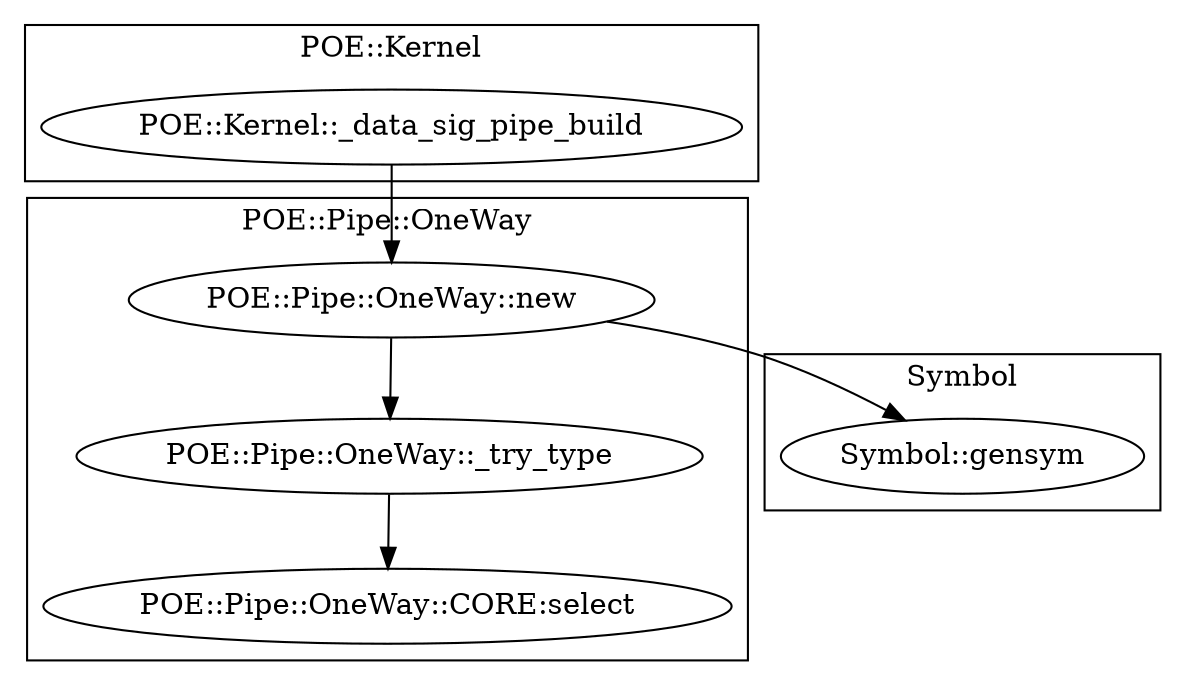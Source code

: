 digraph {
graph [overlap=false]
subgraph cluster_Symbol {
	label="Symbol";
	"Symbol::gensym";
}
subgraph cluster_POE_Kernel {
	label="POE::Kernel";
	"POE::Kernel::_data_sig_pipe_build";
}
subgraph cluster_POE_Pipe_OneWay {
	label="POE::Pipe::OneWay";
	"POE::Pipe::OneWay::CORE:select";
	"POE::Pipe::OneWay::new";
	"POE::Pipe::OneWay::_try_type";
}
"POE::Pipe::OneWay::_try_type" -> "POE::Pipe::OneWay::CORE:select";
"POE::Pipe::OneWay::new" -> "POE::Pipe::OneWay::_try_type";
"POE::Kernel::_data_sig_pipe_build" -> "POE::Pipe::OneWay::new";
"POE::Pipe::OneWay::new" -> "Symbol::gensym";
}
